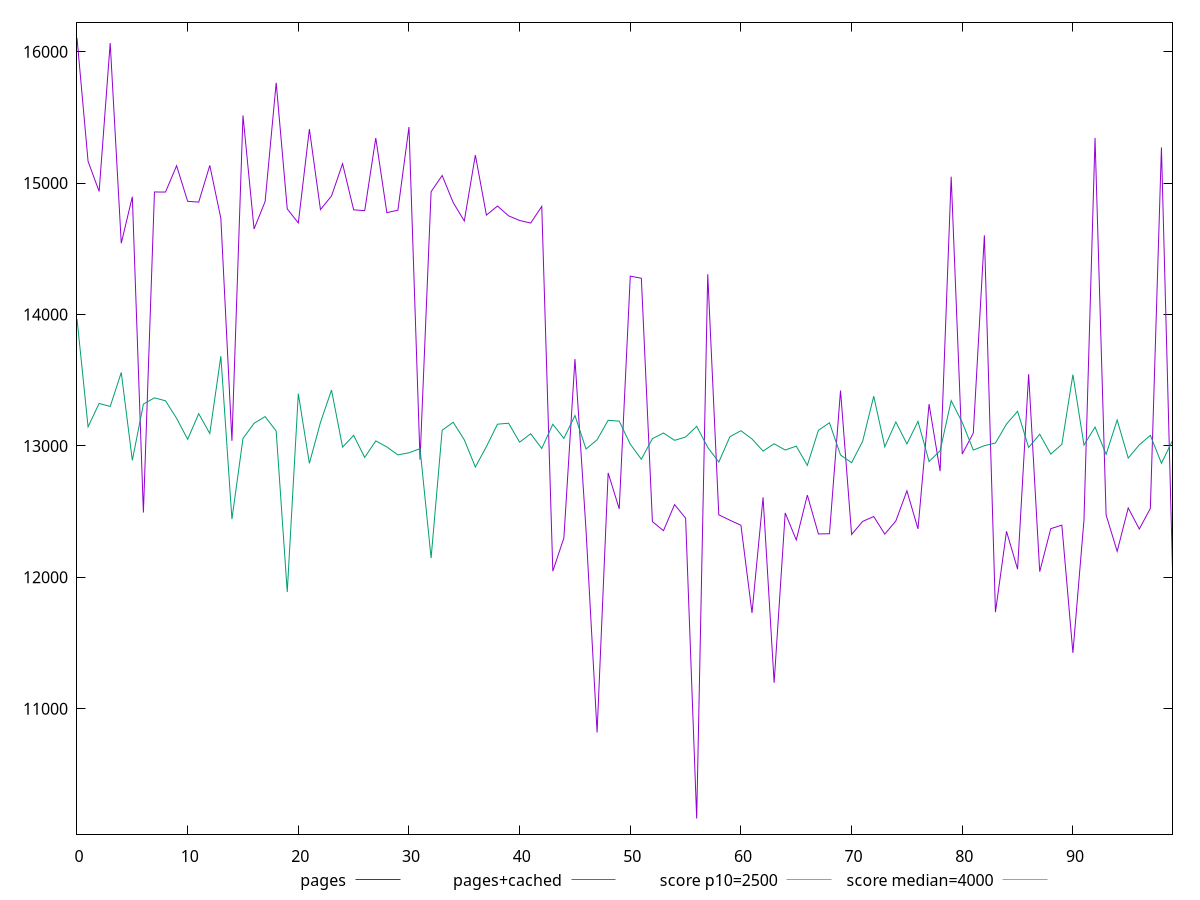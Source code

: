 reset

$pages <<EOF
0 16104.630999999998
1 15165.2485
2 14936.174500000001
3 16065.491499999998
4 14541.982999999997
5 14896.175500000001
6 12492.698000000004
7 14932.182499999999
8 14931.605000000001
9 15132.018500000002
10 14861.075000000004
11 14855.163500000002
12 15134.178000000002
13 14730.904000000002
14 13038.232500000002
15 15514.682999999999
16 14650.659
17 14859.237000000001
18 15763.1725
19 14803.258499999996
20 14696.630999999998
21 15410.684000000001
22 14798.358999999997
23 14901.797499999997
24 15147.3485
25 14796.538999999997
26 14789.857999999997
27 15343.143500000002
28 14774.997500000005
29 14793.832999999991
30 15426.845999999996
31 12895.2265
32 14934.283999999996
33 15057.625
34 14851.09
35 14711.402000000004
36 15212.729000000007
37 14756.265
38 14825.213499999998
39 14750.575999999997
40 14715.2685
41 14695.696000000004
42 14822.418
43 12046.6375
44 12299.820999999998
45 13660.667
46 12358.960000000003
47 10819.236
48 12794.368999999999
49 12520.588499999998
50 14291.861
51 14275.802000000001
52 12423.735
53 12354.787000000002
54 12553.187
55 12450.270000000004
56 10164.349999999999
57 14306.321999999998
58 12475.318500000001
59 12434.648
60 12395.807000000004
61 11728.775500000003
62 12607.9835
63 11197.260000000002
64 12489.988
65 12283.9745
66 12625.750500000002
67 12329.872000000003
68 12331.572000000002
69 13420.966
70 12325.667000000001
71 12425.319999999998
72 12462.4435
73 12328.502999999999
74 12428.822000000002
75 12658.013000000003
76 12368.213000000002
77 13317.706499999997
78 12807.383
79 15048.384999999998
80 12937.828999999998
81 13097.829499999998
82 14602.328000000001
83 11734.771999999999
84 12349.682
85 12062.010000000002
86 13545.315000000002
87 12043.091499999999
88 12370.046999999999
89 12397.052500000002
90 11424.7225
91 12435.472
92 15344.046999999999
93 12474.518
94 12197.376
95 12527.8295
96 12367.207000000002
97 12524.371499999997
98 15271.285
99 12066.922999999999
EOF

$pagesCached <<EOF
0 13966.789000000002
1 13145.100000000002
2 13322.929
3 13300.074999999997
4 13558.457999999995
5 12889.949999999997
6 13318.05
7 13365.599999999999
8 13343.100000000002
9 13209.59
10 13050.100000000006
11 13245.168999999998
12 13094.275000000005
13 13682.232000000004
14 12442.770500000002
15 13056.545
16 13171.777999999998
17 13222.819999999998
18 13112.975000000002
19 11888.254499999995
20 13397.274999999998
21 12867.099999999999
22 13178.225000000002
23 13424.856000000003
24 12990.400000000001
25 13080.049999999996
26 12912.224999999995
27 13038.074999999999
28 12991.95
29 12931.424999999992
30 12947.7
31 12978.825000000004
32 12146.122
33 13119.425
34 13179.690000000002
35 13045.875
36 12839.275
37 12994.900000000005
38 13165.045999999995
39 13172.640000000009
40 13028.375
41 13092.45
42 12980.225000000006
43 13164.61
44 13057.149999999998
45 13231.075000000004
46 12976.3
47 13046.549999999992
48 13194.818000000003
49 13188.175
50 13013.149999999998
51 12898.559999999998
52 13055.070500000002
53 13098.174999999996
54 13042.311000000002
55 13067.450000000004
56 13148.577999999998
57 12988.9
58 12876.524999999998
59 13069.498000000003
60 13115.2
61 13052.680000000006
62 12960.599999999995
63 13016.170999999998
64 12968.449999999997
65 12998.103000000003
66 12851.75
67 13118.428999999998
68 13175.950000000004
69 12930.425000000001
70 12872.224999999999
71 13035.199999999999
72 13378.150000000003
73 12993.550000000003
74 13182.000000000004
75 13014.924999999996
76 13186.700000000004
77 12881.282
78 12963.275000000009
79 13344.136000000002
80 13178.734000000002
81 12968.024999999998
82 13001.699999999997
83 13021.875
84 13166.125000000005
85 13263.524999999996
86 12987.631999999994
87 13088.900000000001
88 12937.622
89 13011.787999999997
90 13542.314
91 13006.079000000005
92 13143.347999999994
93 12935.710000000001
94 13196.824999999997
95 12907.375
96 13008.075
97 13080.09
98 12867.475000000002
99 13040.041999999998
EOF

set key outside below
set xrange [0:99]
set yrange [10045.54438:16223.436619999997]
set trange [10045.54438:16223.436619999997]
set terminal svg size 640, 520 enhanced background rgb 'white'
set output "report_00011_2021-02-09T10:53:21.242Z/largest-contentful-paint/comparison/line/0_vs_1.svg"

plot $pages title "pages" with line, \
     $pagesCached title "pages+cached" with line, \
     2500 title "score p10=2500", \
     4000 title "score median=4000"

reset
